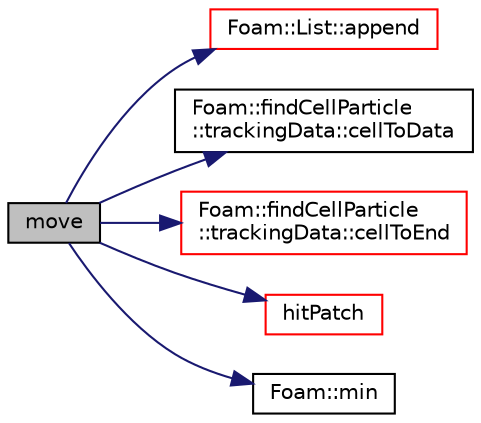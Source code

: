digraph "move"
{
  bgcolor="transparent";
  edge [fontname="Helvetica",fontsize="10",labelfontname="Helvetica",labelfontsize="10"];
  node [fontname="Helvetica",fontsize="10",shape=record];
  rankdir="LR";
  Node1 [label="move",height=0.2,width=0.4,color="black", fillcolor="grey75", style="filled", fontcolor="black"];
  Node1 -> Node2 [color="midnightblue",fontsize="10",style="solid",fontname="Helvetica"];
  Node2 [label="Foam::List::append",height=0.2,width=0.4,color="red",URL="$a01391.html#a399dd2bf0d9a32016717dc90126f016b",tooltip="Append an element at the end of the list. "];
  Node1 -> Node3 [color="midnightblue",fontsize="10",style="solid",fontname="Helvetica"];
  Node3 [label="Foam::findCellParticle\l::trackingData::cellToData",height=0.2,width=0.4,color="black",URL="$a02723.html#a3cf18384d919374e2fa2f402a9e71887"];
  Node1 -> Node4 [color="midnightblue",fontsize="10",style="solid",fontname="Helvetica"];
  Node4 [label="Foam::findCellParticle\l::trackingData::cellToEnd",height=0.2,width=0.4,color="red",URL="$a02723.html#aec966fde6f1bab647211479c8891273b"];
  Node1 -> Node5 [color="midnightblue",fontsize="10",style="solid",fontname="Helvetica"];
  Node5 [label="hitPatch",height=0.2,width=0.4,color="red",URL="$a00810.html#a4caf1bad861c1ac81a4479c6de40ec58",tooltip="Overridable function to handle the particle hitting a patch. "];
  Node1 -> Node6 [color="midnightblue",fontsize="10",style="solid",fontname="Helvetica"];
  Node6 [label="Foam::min",height=0.2,width=0.4,color="black",URL="$a10974.html#a253e112ad2d56d96230ff39ea7f442dc"];
}
